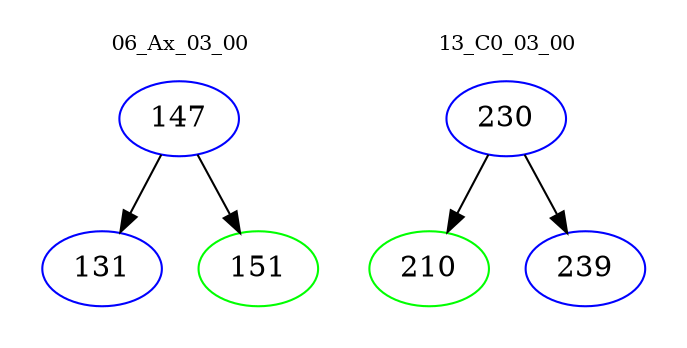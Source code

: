 digraph{
subgraph cluster_0 {
color = white
label = "06_Ax_03_00";
fontsize=10;
T0_147 [label="147", color="blue"]
T0_147 -> T0_131 [color="black"]
T0_131 [label="131", color="blue"]
T0_147 -> T0_151 [color="black"]
T0_151 [label="151", color="green"]
}
subgraph cluster_1 {
color = white
label = "13_C0_03_00";
fontsize=10;
T1_230 [label="230", color="blue"]
T1_230 -> T1_210 [color="black"]
T1_210 [label="210", color="green"]
T1_230 -> T1_239 [color="black"]
T1_239 [label="239", color="blue"]
}
}
